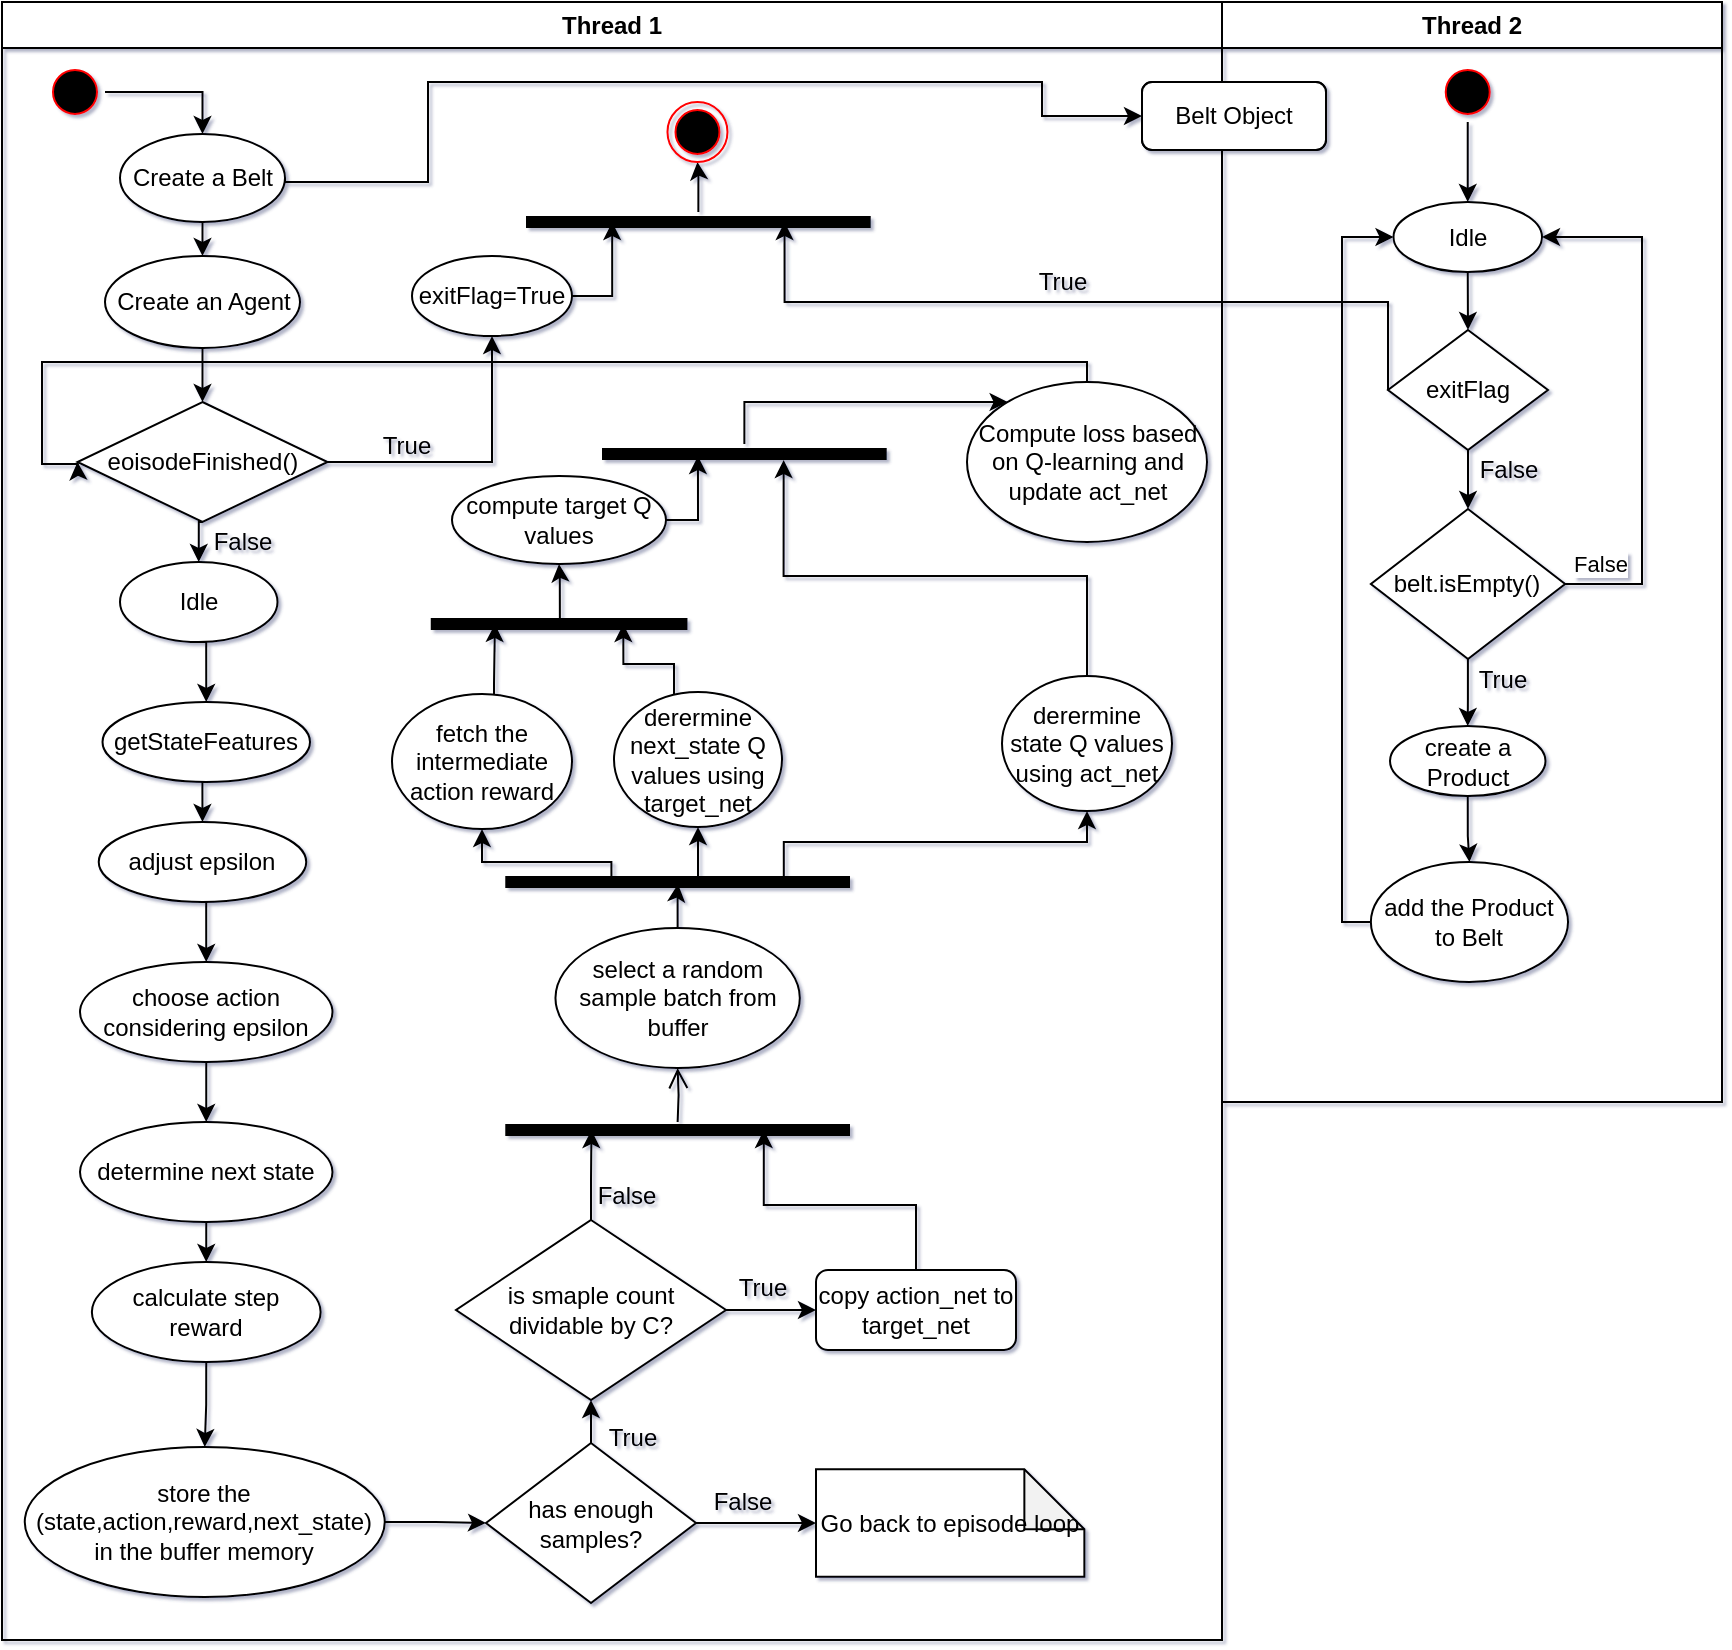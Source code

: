 <mxfile version="16.0.0" type="github">
  <diagram name="Page-1" id="e7e014a7-5840-1c2e-5031-d8a46d1fe8dd">
    <mxGraphModel dx="1350" dy="925" grid="1" gridSize="10" guides="1" tooltips="1" connect="1" arrows="1" fold="1" page="1" pageScale="1" pageWidth="1169" pageHeight="826" background="none" math="0" shadow="1">
      <root>
        <mxCell id="0" />
        <mxCell id="1" parent="0" />
        <mxCell id="3" value="Thread 2" style="swimlane;whiteSpace=wrap;strokeColor=#000000;" parent="1" vertex="1">
          <mxGeometry x="660" width="250" height="550" as="geometry" />
        </mxCell>
        <mxCell id="IZ_L9Osw-Pexkq-K0pFs-16" style="edgeStyle=orthogonalEdgeStyle;rounded=0;orthogonalLoop=1;jettySize=auto;html=1;entryX=0.5;entryY=0;entryDx=0;entryDy=0;" parent="3" source="13" target="xOOWta2H1G1LAFOARg2k-72" edge="1">
          <mxGeometry relative="1" as="geometry" />
        </mxCell>
        <mxCell id="13" value="" style="ellipse;shape=startState;fillColor=#000000;strokeColor=#ff0000;" parent="3" vertex="1">
          <mxGeometry x="107.87" y="30" width="30" height="30" as="geometry" />
        </mxCell>
        <mxCell id="IZ_L9Osw-Pexkq-K0pFs-18" style="edgeStyle=orthogonalEdgeStyle;rounded=0;orthogonalLoop=1;jettySize=auto;html=1;entryX=0.5;entryY=0;entryDx=0;entryDy=0;" parent="3" source="xOOWta2H1G1LAFOARg2k-68" target="IZ_L9Osw-Pexkq-K0pFs-15" edge="1">
          <mxGeometry relative="1" as="geometry" />
        </mxCell>
        <mxCell id="xOOWta2H1G1LAFOARg2k-68" value="exitFlag" style="rhombus;whiteSpace=wrap;html=1;" parent="3" vertex="1">
          <mxGeometry x="83" y="164" width="80" height="60" as="geometry" />
        </mxCell>
        <mxCell id="IZ_L9Osw-Pexkq-K0pFs-17" style="edgeStyle=orthogonalEdgeStyle;rounded=0;orthogonalLoop=1;jettySize=auto;html=1;entryX=0.5;entryY=0;entryDx=0;entryDy=0;" parent="3" source="xOOWta2H1G1LAFOARg2k-72" target="xOOWta2H1G1LAFOARg2k-68" edge="1">
          <mxGeometry relative="1" as="geometry" />
        </mxCell>
        <mxCell id="xOOWta2H1G1LAFOARg2k-72" value="Idle" style="ellipse;whiteSpace=wrap;html=1;" parent="3" vertex="1">
          <mxGeometry x="85.75" y="100" width="74.25" height="35" as="geometry" />
        </mxCell>
        <mxCell id="IZ_L9Osw-Pexkq-K0pFs-26" style="edgeStyle=orthogonalEdgeStyle;rounded=0;orthogonalLoop=1;jettySize=auto;html=1;entryX=0;entryY=0.5;entryDx=0;entryDy=0;" parent="3" source="xOOWta2H1G1LAFOARg2k-73" target="xOOWta2H1G1LAFOARg2k-72" edge="1">
          <mxGeometry relative="1" as="geometry">
            <Array as="points">
              <mxPoint x="60" y="460" />
              <mxPoint x="60" y="118" />
            </Array>
          </mxGeometry>
        </mxCell>
        <mxCell id="xOOWta2H1G1LAFOARg2k-73" value="add the Product to Belt" style="ellipse;whiteSpace=wrap;html=1;" parent="3" vertex="1">
          <mxGeometry x="74.44" y="430" width="98.57" height="60" as="geometry" />
        </mxCell>
        <mxCell id="IZ_L9Osw-Pexkq-K0pFs-25" style="edgeStyle=orthogonalEdgeStyle;rounded=0;orthogonalLoop=1;jettySize=auto;html=1;" parent="3" source="xOOWta2H1G1LAFOARg2k-79" target="xOOWta2H1G1LAFOARg2k-73" edge="1">
          <mxGeometry relative="1" as="geometry" />
        </mxCell>
        <mxCell id="xOOWta2H1G1LAFOARg2k-79" value="create a Product" style="ellipse;whiteSpace=wrap;html=1;" parent="3" vertex="1">
          <mxGeometry x="84" y="362" width="77.75" height="35" as="geometry" />
        </mxCell>
        <mxCell id="IZ_L9Osw-Pexkq-K0pFs-23" style="edgeStyle=orthogonalEdgeStyle;rounded=0;orthogonalLoop=1;jettySize=auto;html=1;entryX=1;entryY=0.5;entryDx=0;entryDy=0;exitX=1;exitY=0.5;exitDx=0;exitDy=0;" parent="3" source="IZ_L9Osw-Pexkq-K0pFs-15" target="xOOWta2H1G1LAFOARg2k-72" edge="1">
          <mxGeometry relative="1" as="geometry">
            <Array as="points">
              <mxPoint x="210" y="291" />
              <mxPoint x="210" y="118" />
            </Array>
          </mxGeometry>
        </mxCell>
        <mxCell id="IZ_L9Osw-Pexkq-K0pFs-27" value="False" style="edgeLabel;html=1;align=center;verticalAlign=middle;resizable=0;points=[];" parent="IZ_L9Osw-Pexkq-K0pFs-23" vertex="1" connectable="0">
          <mxGeometry x="0.103" y="-4" relative="1" as="geometry">
            <mxPoint x="-25" y="96" as="offset" />
          </mxGeometry>
        </mxCell>
        <mxCell id="IZ_L9Osw-Pexkq-K0pFs-24" style="edgeStyle=orthogonalEdgeStyle;rounded=0;orthogonalLoop=1;jettySize=auto;html=1;entryX=0.5;entryY=0;entryDx=0;entryDy=0;" parent="3" source="IZ_L9Osw-Pexkq-K0pFs-15" target="xOOWta2H1G1LAFOARg2k-79" edge="1">
          <mxGeometry relative="1" as="geometry" />
        </mxCell>
        <mxCell id="IZ_L9Osw-Pexkq-K0pFs-15" value="belt.isEmpty()" style="rhombus;whiteSpace=wrap;html=1;" parent="3" vertex="1">
          <mxGeometry x="74.44" y="253.5" width="97.12" height="75" as="geometry" />
        </mxCell>
        <mxCell id="IZ_L9Osw-Pexkq-K0pFs-29" value="False" style="text;html=1;align=center;verticalAlign=middle;resizable=0;points=[];autosize=1;strokeColor=none;fillColor=none;" parent="3" vertex="1">
          <mxGeometry x="123" y="224" width="40" height="20" as="geometry" />
        </mxCell>
        <mxCell id="IZ_L9Osw-Pexkq-K0pFs-28" value="True" style="text;html=1;align=center;verticalAlign=middle;resizable=0;points=[];autosize=1;strokeColor=none;fillColor=none;" parent="3" vertex="1">
          <mxGeometry x="120" y="328.5" width="40" height="20" as="geometry" />
        </mxCell>
        <mxCell id="xOOWta2H1G1LAFOARg2k-67" value="Belt Object" style="rounded=1;whiteSpace=wrap;html=1;" parent="3" vertex="1">
          <mxGeometry x="-40" y="40" width="92" height="34" as="geometry" />
        </mxCell>
        <mxCell id="2" value="Thread 1" style="swimlane;whiteSpace=wrap" parent="1" vertex="1">
          <mxGeometry x="50" width="610" height="819" as="geometry" />
        </mxCell>
        <mxCell id="IZ_L9Osw-Pexkq-K0pFs-125" style="edgeStyle=orthogonalEdgeStyle;rounded=0;orthogonalLoop=1;jettySize=auto;html=1;strokeColor=#000000;" parent="2" source="5" target="xOOWta2H1G1LAFOARg2k-70" edge="1">
          <mxGeometry relative="1" as="geometry" />
        </mxCell>
        <mxCell id="5" value="" style="ellipse;shape=startState;fillColor=#000000;strokeColor=#ff0000;" parent="2" vertex="1">
          <mxGeometry x="21.5" y="30" width="30" height="30" as="geometry" />
        </mxCell>
        <mxCell id="IZ_L9Osw-Pexkq-K0pFs-109" style="edgeStyle=orthogonalEdgeStyle;rounded=0;orthogonalLoop=1;jettySize=auto;html=1;exitX=0.5;exitY=1;exitDx=0;exitDy=0;entryX=0.5;entryY=0;entryDx=0;entryDy=0;strokeColor=#000000;" parent="2" source="xOOWta2H1G1LAFOARg2k-70" target="xOOWta2H1G1LAFOARg2k-71" edge="1">
          <mxGeometry relative="1" as="geometry" />
        </mxCell>
        <mxCell id="xOOWta2H1G1LAFOARg2k-70" value="Create a Belt" style="ellipse;whiteSpace=wrap;html=1;" parent="2" vertex="1">
          <mxGeometry x="59" y="66" width="82.5" height="44" as="geometry" />
        </mxCell>
        <mxCell id="IZ_L9Osw-Pexkq-K0pFs-110" style="edgeStyle=orthogonalEdgeStyle;rounded=0;orthogonalLoop=1;jettySize=auto;html=1;exitX=0.5;exitY=1;exitDx=0;exitDy=0;entryX=0.5;entryY=0;entryDx=0;entryDy=0;strokeColor=#000000;" parent="2" source="xOOWta2H1G1LAFOARg2k-71" target="IZ_L9Osw-Pexkq-K0pFs-32" edge="1">
          <mxGeometry relative="1" as="geometry" />
        </mxCell>
        <mxCell id="xOOWta2H1G1LAFOARg2k-71" value="Create an Agent" style="ellipse;whiteSpace=wrap;html=1;" parent="2" vertex="1">
          <mxGeometry x="51.5" y="127" width="97.5" height="46" as="geometry" />
        </mxCell>
        <mxCell id="IZ_L9Osw-Pexkq-K0pFs-111" style="edgeStyle=orthogonalEdgeStyle;rounded=0;orthogonalLoop=1;jettySize=auto;html=1;exitX=0.5;exitY=1;exitDx=0;exitDy=0;entryX=0.5;entryY=0;entryDx=0;entryDy=0;strokeColor=#000000;" parent="2" source="IZ_L9Osw-Pexkq-K0pFs-32" target="IZ_L9Osw-Pexkq-K0pFs-33" edge="1">
          <mxGeometry relative="1" as="geometry" />
        </mxCell>
        <mxCell id="IZ_L9Osw-Pexkq-K0pFs-128" style="edgeStyle=orthogonalEdgeStyle;rounded=0;orthogonalLoop=1;jettySize=auto;html=1;entryX=0.5;entryY=1;entryDx=0;entryDy=0;strokeColor=#000000;" parent="2" source="IZ_L9Osw-Pexkq-K0pFs-32" target="IZ_L9Osw-Pexkq-K0pFs-126" edge="1">
          <mxGeometry relative="1" as="geometry" />
        </mxCell>
        <mxCell id="IZ_L9Osw-Pexkq-K0pFs-32" value="eoisodeFinished()" style="rhombus;whiteSpace=wrap;html=1;" parent="2" vertex="1">
          <mxGeometry x="37.75" y="200" width="125" height="60" as="geometry" />
        </mxCell>
        <mxCell id="IZ_L9Osw-Pexkq-K0pFs-112" style="edgeStyle=orthogonalEdgeStyle;rounded=0;orthogonalLoop=1;jettySize=auto;html=1;exitX=0.5;exitY=1;exitDx=0;exitDy=0;entryX=0.5;entryY=0;entryDx=0;entryDy=0;strokeColor=#000000;" parent="2" source="IZ_L9Osw-Pexkq-K0pFs-33" target="IZ_L9Osw-Pexkq-K0pFs-38" edge="1">
          <mxGeometry relative="1" as="geometry" />
        </mxCell>
        <mxCell id="IZ_L9Osw-Pexkq-K0pFs-33" value="Idle" style="ellipse;whiteSpace=wrap;html=1;" parent="2" vertex="1">
          <mxGeometry x="59" y="280" width="78.75" height="40" as="geometry" />
        </mxCell>
        <mxCell id="IZ_L9Osw-Pexkq-K0pFs-113" style="edgeStyle=orthogonalEdgeStyle;rounded=0;orthogonalLoop=1;jettySize=auto;html=1;exitX=0.5;exitY=1;exitDx=0;exitDy=0;entryX=0.5;entryY=0;entryDx=0;entryDy=0;strokeColor=#000000;" parent="2" source="IZ_L9Osw-Pexkq-K0pFs-38" target="IZ_L9Osw-Pexkq-K0pFs-39" edge="1">
          <mxGeometry relative="1" as="geometry" />
        </mxCell>
        <mxCell id="IZ_L9Osw-Pexkq-K0pFs-38" value="getStateFeatures" style="ellipse;whiteSpace=wrap;html=1;" parent="2" vertex="1">
          <mxGeometry x="50.26" y="350" width="103.74" height="40" as="geometry" />
        </mxCell>
        <mxCell id="IZ_L9Osw-Pexkq-K0pFs-114" style="edgeStyle=orthogonalEdgeStyle;rounded=0;orthogonalLoop=1;jettySize=auto;html=1;exitX=0.5;exitY=1;exitDx=0;exitDy=0;entryX=0.5;entryY=0;entryDx=0;entryDy=0;strokeColor=#000000;" parent="2" source="IZ_L9Osw-Pexkq-K0pFs-39" target="IZ_L9Osw-Pexkq-K0pFs-40" edge="1">
          <mxGeometry relative="1" as="geometry" />
        </mxCell>
        <mxCell id="IZ_L9Osw-Pexkq-K0pFs-39" value="adjust epsilon" style="ellipse;whiteSpace=wrap;html=1;" parent="2" vertex="1">
          <mxGeometry x="48.37" y="410" width="103.75" height="40" as="geometry" />
        </mxCell>
        <mxCell id="IZ_L9Osw-Pexkq-K0pFs-115" style="edgeStyle=orthogonalEdgeStyle;rounded=0;orthogonalLoop=1;jettySize=auto;html=1;exitX=0.5;exitY=1;exitDx=0;exitDy=0;entryX=0.5;entryY=0;entryDx=0;entryDy=0;strokeColor=#000000;" parent="2" source="IZ_L9Osw-Pexkq-K0pFs-40" target="IZ_L9Osw-Pexkq-K0pFs-41" edge="1">
          <mxGeometry relative="1" as="geometry" />
        </mxCell>
        <mxCell id="IZ_L9Osw-Pexkq-K0pFs-40" value="choose action considering epsilon" style="ellipse;whiteSpace=wrap;html=1;" parent="2" vertex="1">
          <mxGeometry x="39" y="480" width="126.25" height="50" as="geometry" />
        </mxCell>
        <mxCell id="IZ_L9Osw-Pexkq-K0pFs-116" style="edgeStyle=orthogonalEdgeStyle;rounded=0;orthogonalLoop=1;jettySize=auto;html=1;exitX=0.5;exitY=1;exitDx=0;exitDy=0;entryX=0.5;entryY=0;entryDx=0;entryDy=0;strokeColor=#000000;" parent="2" source="IZ_L9Osw-Pexkq-K0pFs-41" target="IZ_L9Osw-Pexkq-K0pFs-42" edge="1">
          <mxGeometry relative="1" as="geometry" />
        </mxCell>
        <mxCell id="IZ_L9Osw-Pexkq-K0pFs-41" value="determine next state" style="ellipse;whiteSpace=wrap;html=1;" parent="2" vertex="1">
          <mxGeometry x="39" y="560" width="126.25" height="50" as="geometry" />
        </mxCell>
        <mxCell id="IZ_L9Osw-Pexkq-K0pFs-117" style="edgeStyle=orthogonalEdgeStyle;rounded=0;orthogonalLoop=1;jettySize=auto;html=1;exitX=0.5;exitY=1;exitDx=0;exitDy=0;entryX=0.5;entryY=0;entryDx=0;entryDy=0;strokeColor=#000000;" parent="2" source="IZ_L9Osw-Pexkq-K0pFs-42" target="IZ_L9Osw-Pexkq-K0pFs-43" edge="1">
          <mxGeometry relative="1" as="geometry" />
        </mxCell>
        <mxCell id="IZ_L9Osw-Pexkq-K0pFs-42" value="calculate step reward" style="ellipse;whiteSpace=wrap;html=1;" parent="2" vertex="1">
          <mxGeometry x="44.94" y="630" width="114.37" height="50" as="geometry" />
        </mxCell>
        <mxCell id="IZ_L9Osw-Pexkq-K0pFs-118" value="" style="edgeStyle=orthogonalEdgeStyle;rounded=0;orthogonalLoop=1;jettySize=auto;html=1;strokeColor=#000000;" parent="2" source="IZ_L9Osw-Pexkq-K0pFs-43" target="IZ_L9Osw-Pexkq-K0pFs-44" edge="1">
          <mxGeometry relative="1" as="geometry" />
        </mxCell>
        <mxCell id="IZ_L9Osw-Pexkq-K0pFs-43" value="store the (state,action,reward,next_state) in the buffer memory" style="ellipse;whiteSpace=wrap;html=1;" parent="2" vertex="1">
          <mxGeometry x="11.38" y="722.5" width="180" height="75" as="geometry" />
        </mxCell>
        <mxCell id="IZ_L9Osw-Pexkq-K0pFs-119" style="edgeStyle=orthogonalEdgeStyle;rounded=0;orthogonalLoop=1;jettySize=auto;html=1;exitX=0.5;exitY=0;exitDx=0;exitDy=0;entryX=0.5;entryY=1;entryDx=0;entryDy=0;strokeColor=#000000;" parent="2" source="IZ_L9Osw-Pexkq-K0pFs-44" target="IZ_L9Osw-Pexkq-K0pFs-45" edge="1">
          <mxGeometry relative="1" as="geometry" />
        </mxCell>
        <mxCell id="W4LpOMfbELIYIGxUUV97-17" style="edgeStyle=orthogonalEdgeStyle;rounded=0;orthogonalLoop=1;jettySize=auto;html=1;entryX=0;entryY=0.5;entryDx=0;entryDy=0;entryPerimeter=0;" edge="1" parent="2" source="IZ_L9Osw-Pexkq-K0pFs-44" target="W4LpOMfbELIYIGxUUV97-16">
          <mxGeometry relative="1" as="geometry" />
        </mxCell>
        <mxCell id="IZ_L9Osw-Pexkq-K0pFs-44" value="has enough samples?" style="rhombus;whiteSpace=wrap;html=1;" parent="2" vertex="1">
          <mxGeometry x="242" y="720.5" width="105" height="80" as="geometry" />
        </mxCell>
        <mxCell id="IZ_L9Osw-Pexkq-K0pFs-54" style="edgeStyle=orthogonalEdgeStyle;rounded=0;orthogonalLoop=1;jettySize=auto;html=1;entryX=0.75;entryY=0.5;entryDx=0;entryDy=0;entryPerimeter=0;strokeColor=#000000;" parent="2" source="IZ_L9Osw-Pexkq-K0pFs-45" target="IZ_L9Osw-Pexkq-K0pFs-48" edge="1">
          <mxGeometry relative="1" as="geometry" />
        </mxCell>
        <mxCell id="IZ_L9Osw-Pexkq-K0pFs-120" style="edgeStyle=orthogonalEdgeStyle;rounded=0;orthogonalLoop=1;jettySize=auto;html=1;entryX=0;entryY=0.5;entryDx=0;entryDy=0;strokeColor=#000000;" parent="2" source="IZ_L9Osw-Pexkq-K0pFs-45" target="IZ_L9Osw-Pexkq-K0pFs-46" edge="1">
          <mxGeometry relative="1" as="geometry" />
        </mxCell>
        <mxCell id="IZ_L9Osw-Pexkq-K0pFs-45" value="is smaple count dividable by C?" style="rhombus;whiteSpace=wrap;html=1;" parent="2" vertex="1">
          <mxGeometry x="227" y="609" width="135" height="90" as="geometry" />
        </mxCell>
        <mxCell id="IZ_L9Osw-Pexkq-K0pFs-53" style="edgeStyle=orthogonalEdgeStyle;rounded=0;orthogonalLoop=1;jettySize=auto;html=1;entryX=0.25;entryY=0.5;entryDx=0;entryDy=0;entryPerimeter=0;strokeColor=#000000;" parent="2" source="IZ_L9Osw-Pexkq-K0pFs-46" target="IZ_L9Osw-Pexkq-K0pFs-48" edge="1">
          <mxGeometry relative="1" as="geometry" />
        </mxCell>
        <mxCell id="IZ_L9Osw-Pexkq-K0pFs-46" value="copy action_net to target_net" style="rounded=1;whiteSpace=wrap;html=1;" parent="2" vertex="1">
          <mxGeometry x="407" y="634" width="100" height="40" as="geometry" />
        </mxCell>
        <mxCell id="IZ_L9Osw-Pexkq-K0pFs-52" value="" style="group" parent="2" vertex="1" connectable="0">
          <mxGeometry x="251.64" y="531" width="172.36" height="38" as="geometry" />
        </mxCell>
        <mxCell id="IZ_L9Osw-Pexkq-K0pFs-48" value="" style="shape=line;html=1;strokeWidth=6;strokeColor=#000000;rotation=-180;flipH=0;flipV=0;" parent="IZ_L9Osw-Pexkq-K0pFs-52" vertex="1">
          <mxGeometry y="28" width="172.36" height="10" as="geometry" />
        </mxCell>
        <mxCell id="IZ_L9Osw-Pexkq-K0pFs-49" value="" style="edgeStyle=orthogonalEdgeStyle;html=1;verticalAlign=bottom;endArrow=open;endSize=8;strokeColor=#000000;rounded=0;entryX=0.5;entryY=1;entryDx=0;entryDy=0;" parent="IZ_L9Osw-Pexkq-K0pFs-52" target="IZ_L9Osw-Pexkq-K0pFs-55" edge="1">
          <mxGeometry relative="1" as="geometry">
            <mxPoint x="86.18" as="targetPoint" />
            <mxPoint x="86.18" y="29" as="sourcePoint" />
            <Array as="points" />
          </mxGeometry>
        </mxCell>
        <mxCell id="IZ_L9Osw-Pexkq-K0pFs-68" style="edgeStyle=orthogonalEdgeStyle;rounded=0;orthogonalLoop=1;jettySize=auto;html=1;entryX=0.499;entryY=0.4;entryDx=0;entryDy=0;entryPerimeter=0;strokeColor=#000000;" parent="2" source="IZ_L9Osw-Pexkq-K0pFs-55" target="IZ_L9Osw-Pexkq-K0pFs-60" edge="1">
          <mxGeometry relative="1" as="geometry" />
        </mxCell>
        <mxCell id="IZ_L9Osw-Pexkq-K0pFs-55" value="select a random sample batch from buffer" style="ellipse;whiteSpace=wrap;html=1;strokeColor=#000000;" parent="2" vertex="1">
          <mxGeometry x="276.73" y="463" width="122.18" height="70" as="geometry" />
        </mxCell>
        <mxCell id="IZ_L9Osw-Pexkq-K0pFs-75" style="edgeStyle=orthogonalEdgeStyle;rounded=0;orthogonalLoop=1;jettySize=auto;html=1;exitX=0.25;exitY=0.5;exitDx=0;exitDy=0;exitPerimeter=0;entryX=0.5;entryY=1;entryDx=0;entryDy=0;strokeColor=#000000;" parent="2" target="IZ_L9Osw-Pexkq-K0pFs-65" edge="1">
          <mxGeometry relative="1" as="geometry">
            <mxPoint x="390.91" y="437" as="sourcePoint" />
            <Array as="points">
              <mxPoint x="391" y="420" />
              <mxPoint x="543" y="420" />
            </Array>
          </mxGeometry>
        </mxCell>
        <mxCell id="IZ_L9Osw-Pexkq-K0pFs-76" style="edgeStyle=orthogonalEdgeStyle;rounded=0;orthogonalLoop=1;jettySize=auto;html=1;exitX=0.75;exitY=0.5;exitDx=0;exitDy=0;exitPerimeter=0;entryX=0.5;entryY=1;entryDx=0;entryDy=0;strokeColor=#000000;" parent="2" target="IZ_L9Osw-Pexkq-K0pFs-67" edge="1">
          <mxGeometry relative="1" as="geometry">
            <mxPoint x="304.73" y="437" as="sourcePoint" />
            <Array as="points">
              <mxPoint x="305" y="430" />
              <mxPoint x="240" y="430" />
            </Array>
          </mxGeometry>
        </mxCell>
        <mxCell id="IZ_L9Osw-Pexkq-K0pFs-79" style="edgeStyle=orthogonalEdgeStyle;rounded=0;orthogonalLoop=1;jettySize=auto;html=1;entryX=0.5;entryY=1;entryDx=0;entryDy=0;strokeColor=#000000;exitX=0.447;exitY=0.3;exitDx=0;exitDy=0;exitPerimeter=0;" parent="2" source="IZ_L9Osw-Pexkq-K0pFs-60" target="IZ_L9Osw-Pexkq-K0pFs-66" edge="1">
          <mxGeometry relative="1" as="geometry">
            <mxPoint x="347.816" y="432" as="sourcePoint" />
          </mxGeometry>
        </mxCell>
        <mxCell id="IZ_L9Osw-Pexkq-K0pFs-60" value="" style="shape=line;html=1;strokeWidth=6;strokeColor=#000000;rotation=-180;flipH=0;flipV=0;" parent="2" vertex="1">
          <mxGeometry x="251.64" y="435" width="172.36" height="10" as="geometry" />
        </mxCell>
        <mxCell id="IZ_L9Osw-Pexkq-K0pFs-88" style="edgeStyle=orthogonalEdgeStyle;rounded=0;orthogonalLoop=1;jettySize=auto;html=1;entryX=0.362;entryY=0.2;entryDx=0;entryDy=0;entryPerimeter=0;strokeColor=#000000;" parent="2" source="IZ_L9Osw-Pexkq-K0pFs-65" target="IZ_L9Osw-Pexkq-K0pFs-86" edge="1">
          <mxGeometry relative="1" as="geometry">
            <Array as="points">
              <mxPoint x="543" y="287" />
              <mxPoint x="391" y="287" />
            </Array>
          </mxGeometry>
        </mxCell>
        <mxCell id="IZ_L9Osw-Pexkq-K0pFs-65" value="derermine state Q values using act_net" style="ellipse;whiteSpace=wrap;html=1;strokeColor=#000000;" parent="2" vertex="1">
          <mxGeometry x="500" y="337" width="85" height="67.5" as="geometry" />
        </mxCell>
        <mxCell id="IZ_L9Osw-Pexkq-K0pFs-93" style="edgeStyle=orthogonalEdgeStyle;rounded=0;orthogonalLoop=1;jettySize=auto;html=1;entryX=0.25;entryY=0.5;entryDx=0;entryDy=0;entryPerimeter=0;strokeColor=#000000;" parent="2" source="IZ_L9Osw-Pexkq-K0pFs-66" target="IZ_L9Osw-Pexkq-K0pFs-74" edge="1">
          <mxGeometry relative="1" as="geometry">
            <Array as="points">
              <mxPoint x="336" y="331" />
              <mxPoint x="311" y="331" />
            </Array>
          </mxGeometry>
        </mxCell>
        <mxCell id="IZ_L9Osw-Pexkq-K0pFs-66" value="&lt;span&gt;derermine next_state Q values using target_net&lt;/span&gt;" style="ellipse;whiteSpace=wrap;html=1;strokeColor=#000000;" parent="2" vertex="1">
          <mxGeometry x="306" y="345" width="84" height="67.5" as="geometry" />
        </mxCell>
        <mxCell id="IZ_L9Osw-Pexkq-K0pFs-67" value="fetch the intermediate action reward" style="ellipse;whiteSpace=wrap;html=1;strokeColor=#000000;" parent="2" vertex="1">
          <mxGeometry x="195" y="346" width="90" height="67.5" as="geometry" />
        </mxCell>
        <mxCell id="IZ_L9Osw-Pexkq-K0pFs-103" style="edgeStyle=orthogonalEdgeStyle;rounded=0;orthogonalLoop=1;jettySize=auto;html=1;entryX=0.5;entryY=1;entryDx=0;entryDy=0;strokeColor=#000000;" parent="2" source="IZ_L9Osw-Pexkq-K0pFs-57" target="IZ_L9Osw-Pexkq-K0pFs-100" edge="1">
          <mxGeometry relative="1" as="geometry" />
        </mxCell>
        <mxCell id="IZ_L9Osw-Pexkq-K0pFs-57" value="" style="shape=line;html=1;strokeWidth=6;strokeColor=#000000;rotation=-180;flipH=0;flipV=0;" parent="2" vertex="1">
          <mxGeometry x="262" y="105" width="172.36" height="10" as="geometry" />
        </mxCell>
        <mxCell id="IZ_L9Osw-Pexkq-K0pFs-87" style="edgeStyle=orthogonalEdgeStyle;rounded=0;orthogonalLoop=1;jettySize=auto;html=1;entryX=0.663;entryY=0.4;entryDx=0;entryDy=0;entryPerimeter=0;strokeColor=#000000;exitX=1;exitY=0.5;exitDx=0;exitDy=0;" parent="2" source="IZ_L9Osw-Pexkq-K0pFs-83" target="IZ_L9Osw-Pexkq-K0pFs-86" edge="1">
          <mxGeometry relative="1" as="geometry" />
        </mxCell>
        <mxCell id="IZ_L9Osw-Pexkq-K0pFs-83" value="compute target Q values" style="ellipse;whiteSpace=wrap;html=1;strokeColor=#000000;" parent="2" vertex="1">
          <mxGeometry x="225" y="237" width="107" height="44" as="geometry" />
        </mxCell>
        <mxCell id="IZ_L9Osw-Pexkq-K0pFs-98" style="edgeStyle=orthogonalEdgeStyle;rounded=0;orthogonalLoop=1;jettySize=auto;html=1;strokeColor=#000000;exitX=0.497;exitY=0.7;exitDx=0;exitDy=0;exitPerimeter=0;" parent="2" source="IZ_L9Osw-Pexkq-K0pFs-74" target="IZ_L9Osw-Pexkq-K0pFs-83" edge="1">
          <mxGeometry relative="1" as="geometry" />
        </mxCell>
        <mxCell id="IZ_L9Osw-Pexkq-K0pFs-74" value="" style="shape=line;html=1;strokeWidth=6;strokeColor=#000000;rotation=-180;flipH=0;flipV=0;" parent="2" vertex="1">
          <mxGeometry x="214.38" y="306" width="128.36" height="10" as="geometry" />
        </mxCell>
        <mxCell id="IZ_L9Osw-Pexkq-K0pFs-82" style="edgeStyle=orthogonalEdgeStyle;rounded=0;orthogonalLoop=1;jettySize=auto;html=1;entryX=0.75;entryY=0.5;entryDx=0;entryDy=0;entryPerimeter=0;strokeColor=#000000;" parent="2" source="IZ_L9Osw-Pexkq-K0pFs-67" target="IZ_L9Osw-Pexkq-K0pFs-74" edge="1">
          <mxGeometry relative="1" as="geometry">
            <Array as="points">
              <mxPoint x="246" y="341" />
              <mxPoint x="246" y="341" />
            </Array>
          </mxGeometry>
        </mxCell>
        <mxCell id="IZ_L9Osw-Pexkq-K0pFs-122" style="edgeStyle=orthogonalEdgeStyle;rounded=0;orthogonalLoop=1;jettySize=auto;html=1;strokeColor=#000000;" parent="2" source="IZ_L9Osw-Pexkq-K0pFs-86" target="IZ_L9Osw-Pexkq-K0pFs-89" edge="1">
          <mxGeometry relative="1" as="geometry">
            <Array as="points">
              <mxPoint x="371" y="200" />
            </Array>
          </mxGeometry>
        </mxCell>
        <mxCell id="IZ_L9Osw-Pexkq-K0pFs-86" value="" style="shape=line;html=1;strokeWidth=6;strokeColor=#000000;rotation=-180;flipH=0;flipV=0;" parent="2" vertex="1">
          <mxGeometry x="300" y="221" width="142.36" height="10" as="geometry" />
        </mxCell>
        <mxCell id="IZ_L9Osw-Pexkq-K0pFs-123" style="edgeStyle=orthogonalEdgeStyle;rounded=0;orthogonalLoop=1;jettySize=auto;html=1;entryX=0;entryY=0.5;entryDx=0;entryDy=0;strokeColor=#000000;" parent="2" source="IZ_L9Osw-Pexkq-K0pFs-89" target="IZ_L9Osw-Pexkq-K0pFs-32" edge="1">
          <mxGeometry relative="1" as="geometry">
            <Array as="points">
              <mxPoint x="543" y="180" />
              <mxPoint x="20" y="180" />
              <mxPoint x="20" y="231" />
            </Array>
          </mxGeometry>
        </mxCell>
        <mxCell id="IZ_L9Osw-Pexkq-K0pFs-89" value="Compute loss based on Q-learning and update act_net" style="ellipse;whiteSpace=wrap;html=1;" parent="2" vertex="1">
          <mxGeometry x="482.5" y="190" width="120" height="80" as="geometry" />
        </mxCell>
        <mxCell id="IZ_L9Osw-Pexkq-K0pFs-100" value="" style="ellipse;html=1;shape=endState;fillColor=#000000;strokeColor=#ff0000;" parent="2" vertex="1">
          <mxGeometry x="332.74" y="50" width="30" height="30" as="geometry" />
        </mxCell>
        <mxCell id="IZ_L9Osw-Pexkq-K0pFs-130" style="edgeStyle=orthogonalEdgeStyle;rounded=0;orthogonalLoop=1;jettySize=auto;html=1;entryX=0.75;entryY=0.5;entryDx=0;entryDy=0;entryPerimeter=0;strokeColor=#000000;" parent="2" source="IZ_L9Osw-Pexkq-K0pFs-126" target="IZ_L9Osw-Pexkq-K0pFs-57" edge="1">
          <mxGeometry relative="1" as="geometry">
            <Array as="points">
              <mxPoint x="305" y="147" />
            </Array>
          </mxGeometry>
        </mxCell>
        <mxCell id="IZ_L9Osw-Pexkq-K0pFs-126" value="exitFlag=True" style="ellipse;whiteSpace=wrap;html=1;strokeColor=#000000;" parent="2" vertex="1">
          <mxGeometry x="205" y="127" width="80" height="40" as="geometry" />
        </mxCell>
        <mxCell id="W4LpOMfbELIYIGxUUV97-16" value="Go back to episode loop" style="shape=note;whiteSpace=wrap;html=1;backgroundOutline=1;darkOpacity=0.05;" vertex="1" parent="2">
          <mxGeometry x="407" y="733.63" width="134.18" height="53.75" as="geometry" />
        </mxCell>
        <mxCell id="W4LpOMfbELIYIGxUUV97-14" value="True" style="text;html=1;align=center;verticalAlign=middle;resizable=0;points=[];autosize=1;strokeColor=none;fillColor=none;" vertex="1" parent="2">
          <mxGeometry x="295" y="708" width="40" height="20" as="geometry" />
        </mxCell>
        <mxCell id="IZ_L9Osw-Pexkq-K0pFs-30" style="edgeStyle=orthogonalEdgeStyle;rounded=0;orthogonalLoop=1;jettySize=auto;html=1;entryX=0;entryY=0.5;entryDx=0;entryDy=0;exitX=1;exitY=0.5;exitDx=0;exitDy=0;" parent="1" source="xOOWta2H1G1LAFOARg2k-70" target="xOOWta2H1G1LAFOARg2k-67" edge="1">
          <mxGeometry relative="1" as="geometry">
            <mxPoint x="240" y="96" as="sourcePoint" />
            <Array as="points">
              <mxPoint x="192" y="90" />
              <mxPoint x="263" y="90" />
              <mxPoint x="263" y="40" />
              <mxPoint x="570" y="40" />
              <mxPoint x="570" y="57" />
            </Array>
          </mxGeometry>
        </mxCell>
        <mxCell id="IZ_L9Osw-Pexkq-K0pFs-107" style="edgeStyle=orthogonalEdgeStyle;rounded=0;orthogonalLoop=1;jettySize=auto;html=1;exitX=0;exitY=0.5;exitDx=0;exitDy=0;entryX=0.25;entryY=0.5;entryDx=0;entryDy=0;entryPerimeter=0;strokeColor=#000000;" parent="1" source="xOOWta2H1G1LAFOARg2k-68" target="IZ_L9Osw-Pexkq-K0pFs-57" edge="1">
          <mxGeometry relative="1" as="geometry">
            <Array as="points">
              <mxPoint x="743" y="150" />
              <mxPoint x="441" y="150" />
            </Array>
          </mxGeometry>
        </mxCell>
        <mxCell id="IZ_L9Osw-Pexkq-K0pFs-108" value="Belt Object" style="rounded=1;whiteSpace=wrap;html=1;" parent="1" vertex="1">
          <mxGeometry x="620" y="40" width="92" height="34" as="geometry" />
        </mxCell>
        <mxCell id="W4LpOMfbELIYIGxUUV97-18" value="False" style="text;html=1;align=center;verticalAlign=middle;resizable=0;points=[];autosize=1;strokeColor=none;fillColor=none;" vertex="1" parent="1">
          <mxGeometry x="400" y="740" width="40" height="20" as="geometry" />
        </mxCell>
        <mxCell id="W4LpOMfbELIYIGxUUV97-20" value="True" style="text;html=1;align=center;verticalAlign=middle;resizable=0;points=[];autosize=1;strokeColor=none;fillColor=none;" vertex="1" parent="1">
          <mxGeometry x="560" y="130" width="40" height="20" as="geometry" />
        </mxCell>
        <mxCell id="W4LpOMfbELIYIGxUUV97-21" value="False" style="text;html=1;align=center;verticalAlign=middle;resizable=0;points=[];autosize=1;strokeColor=none;fillColor=none;" vertex="1" parent="1">
          <mxGeometry x="150" y="260" width="40" height="20" as="geometry" />
        </mxCell>
        <mxCell id="W4LpOMfbELIYIGxUUV97-22" value="True" style="text;html=1;align=center;verticalAlign=middle;resizable=0;points=[];autosize=1;strokeColor=none;fillColor=none;" vertex="1" parent="1">
          <mxGeometry x="232" y="212" width="40" height="20" as="geometry" />
        </mxCell>
        <mxCell id="W4LpOMfbELIYIGxUUV97-23" value="False" style="text;html=1;align=center;verticalAlign=middle;resizable=0;points=[];autosize=1;strokeColor=none;fillColor=none;" vertex="1" parent="1">
          <mxGeometry x="342" y="587" width="40" height="20" as="geometry" />
        </mxCell>
        <mxCell id="W4LpOMfbELIYIGxUUV97-24" value="True" style="text;html=1;align=center;verticalAlign=middle;resizable=0;points=[];autosize=1;strokeColor=none;fillColor=none;" vertex="1" parent="1">
          <mxGeometry x="410" y="633" width="40" height="20" as="geometry" />
        </mxCell>
      </root>
    </mxGraphModel>
  </diagram>
</mxfile>
